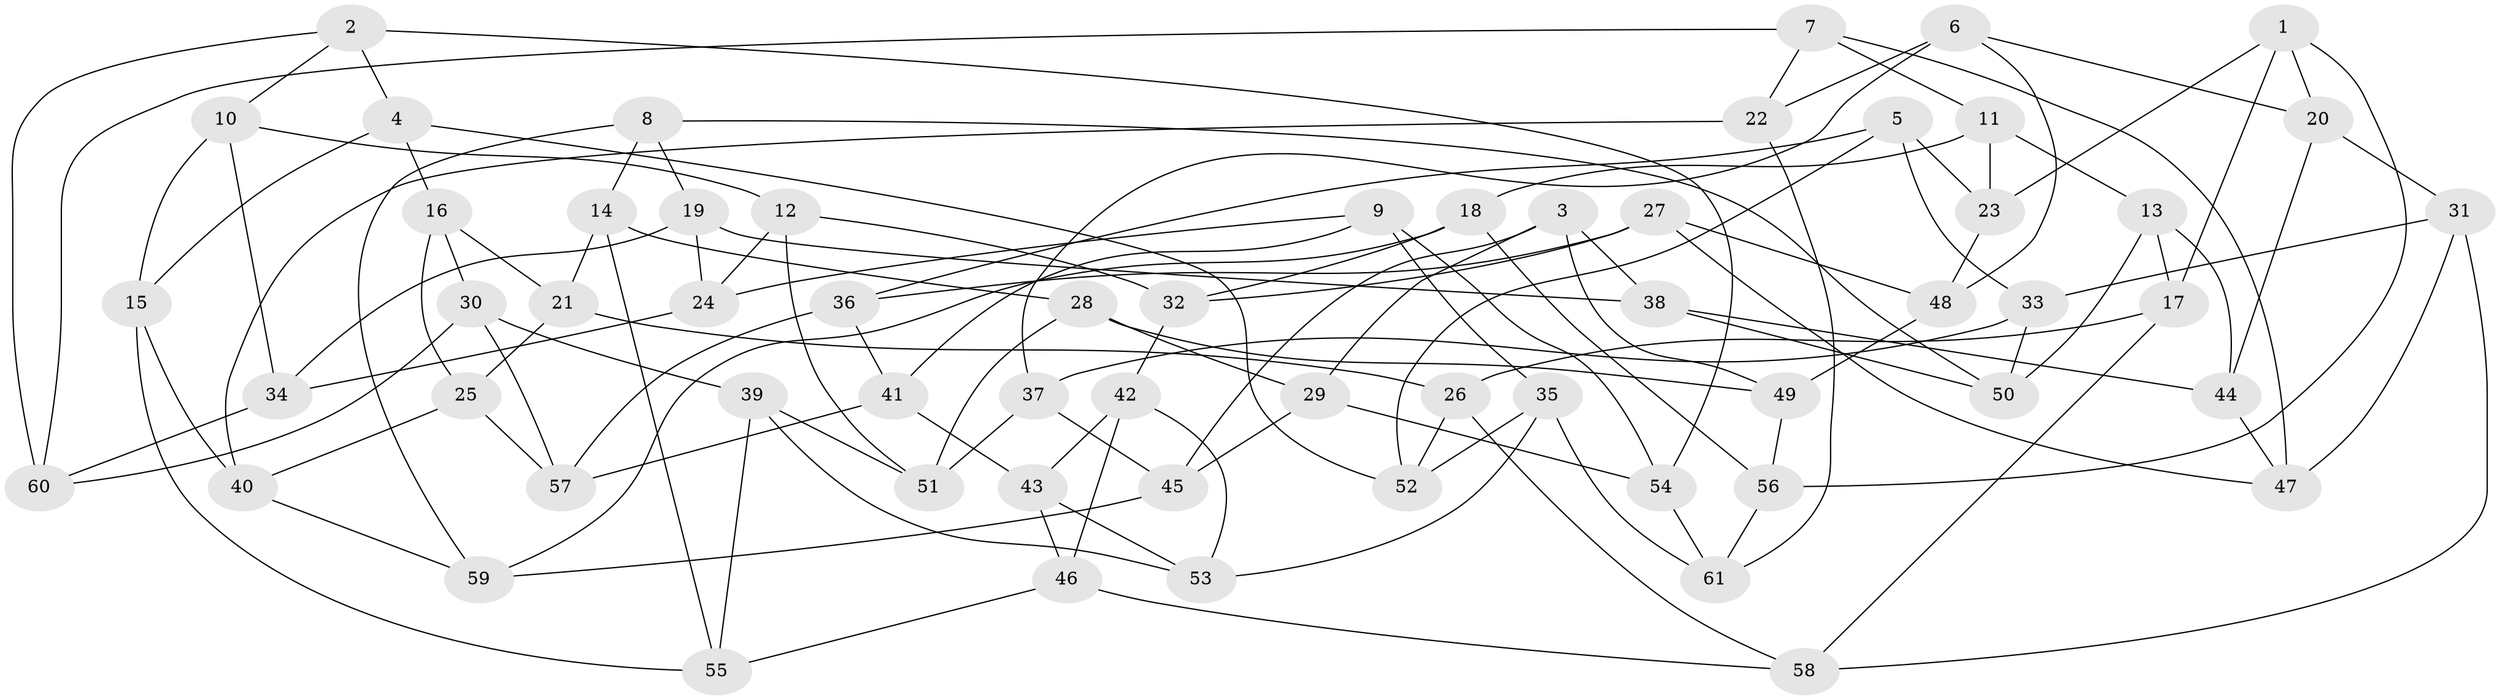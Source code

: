 // coarse degree distribution, {4: 0.6190476190476191, 6: 0.09523809523809523, 3: 0.047619047619047616, 10: 0.023809523809523808, 8: 0.047619047619047616, 7: 0.023809523809523808, 5: 0.11904761904761904, 2: 0.023809523809523808}
// Generated by graph-tools (version 1.1) at 2025/21/03/04/25 18:21:00]
// undirected, 61 vertices, 122 edges
graph export_dot {
graph [start="1"]
  node [color=gray90,style=filled];
  1;
  2;
  3;
  4;
  5;
  6;
  7;
  8;
  9;
  10;
  11;
  12;
  13;
  14;
  15;
  16;
  17;
  18;
  19;
  20;
  21;
  22;
  23;
  24;
  25;
  26;
  27;
  28;
  29;
  30;
  31;
  32;
  33;
  34;
  35;
  36;
  37;
  38;
  39;
  40;
  41;
  42;
  43;
  44;
  45;
  46;
  47;
  48;
  49;
  50;
  51;
  52;
  53;
  54;
  55;
  56;
  57;
  58;
  59;
  60;
  61;
  1 -- 56;
  1 -- 20;
  1 -- 17;
  1 -- 23;
  2 -- 60;
  2 -- 4;
  2 -- 54;
  2 -- 10;
  3 -- 29;
  3 -- 38;
  3 -- 49;
  3 -- 45;
  4 -- 16;
  4 -- 15;
  4 -- 52;
  5 -- 52;
  5 -- 36;
  5 -- 33;
  5 -- 23;
  6 -- 20;
  6 -- 37;
  6 -- 48;
  6 -- 22;
  7 -- 60;
  7 -- 47;
  7 -- 11;
  7 -- 22;
  8 -- 59;
  8 -- 14;
  8 -- 19;
  8 -- 50;
  9 -- 35;
  9 -- 41;
  9 -- 24;
  9 -- 54;
  10 -- 34;
  10 -- 15;
  10 -- 12;
  11 -- 23;
  11 -- 18;
  11 -- 13;
  12 -- 51;
  12 -- 24;
  12 -- 32;
  13 -- 50;
  13 -- 44;
  13 -- 17;
  14 -- 28;
  14 -- 21;
  14 -- 55;
  15 -- 40;
  15 -- 55;
  16 -- 25;
  16 -- 21;
  16 -- 30;
  17 -- 58;
  17 -- 26;
  18 -- 56;
  18 -- 59;
  18 -- 32;
  19 -- 34;
  19 -- 24;
  19 -- 38;
  20 -- 31;
  20 -- 44;
  21 -- 26;
  21 -- 25;
  22 -- 40;
  22 -- 61;
  23 -- 48;
  24 -- 34;
  25 -- 40;
  25 -- 57;
  26 -- 58;
  26 -- 52;
  27 -- 48;
  27 -- 47;
  27 -- 32;
  27 -- 36;
  28 -- 49;
  28 -- 29;
  28 -- 51;
  29 -- 45;
  29 -- 54;
  30 -- 57;
  30 -- 60;
  30 -- 39;
  31 -- 58;
  31 -- 47;
  31 -- 33;
  32 -- 42;
  33 -- 50;
  33 -- 37;
  34 -- 60;
  35 -- 52;
  35 -- 53;
  35 -- 61;
  36 -- 57;
  36 -- 41;
  37 -- 45;
  37 -- 51;
  38 -- 44;
  38 -- 50;
  39 -- 55;
  39 -- 51;
  39 -- 53;
  40 -- 59;
  41 -- 43;
  41 -- 57;
  42 -- 53;
  42 -- 46;
  42 -- 43;
  43 -- 46;
  43 -- 53;
  44 -- 47;
  45 -- 59;
  46 -- 58;
  46 -- 55;
  48 -- 49;
  49 -- 56;
  54 -- 61;
  56 -- 61;
}
